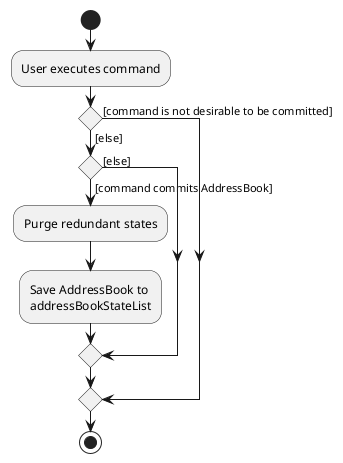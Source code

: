 @startuml
start
:User executes command;

'Since the beta syntax does not support placing the condition outside the
'diamond we place it as the true branch instead.
if () then ([else])
if () then ([command commits AddressBook])
    :Purge redundant states;
    :Save AddressBook to
    addressBookStateList;
else ([else])
endif
else ([command is not desirable to be committed])
endif
stop
@enduml
